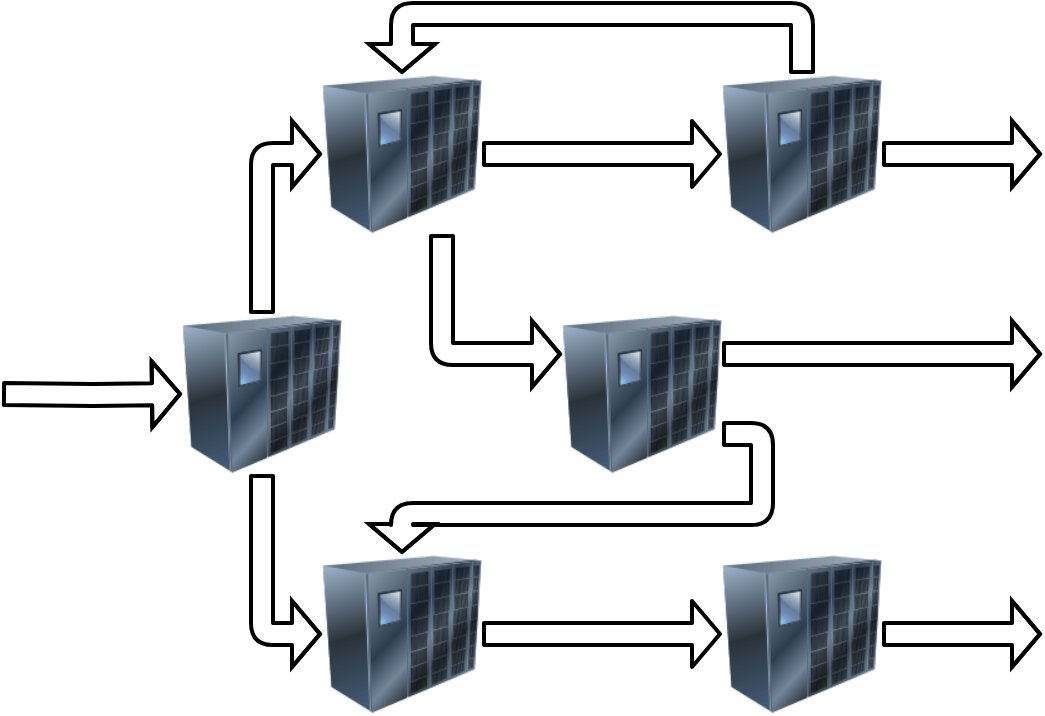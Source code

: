 <mxfile version="24.7.17">
  <diagram name="Page-1" id="55a83fd1-7818-8e21-69c5-c3457e3827bb">
    <mxGraphModel dx="2074" dy="1243" grid="1" gridSize="10" guides="1" tooltips="1" connect="1" arrows="1" fold="1" page="1" pageScale="1" pageWidth="1100" pageHeight="850" background="none" math="0" shadow="0">
      <root>
        <mxCell id="0" />
        <mxCell id="1" parent="0" />
        <mxCell id="DocvQjf_28A28v1DP7k2-8" style="edgeStyle=orthogonalEdgeStyle;rounded=1;orthogonalLoop=1;jettySize=auto;html=1;exitX=0.5;exitY=0;exitDx=0;exitDy=0;entryX=0;entryY=0.5;entryDx=0;entryDy=0;curved=0;shape=flexArrow;strokeWidth=2;startSize=4;endSize=4;fillColor=none;" edge="1" parent="1" source="DocvQjf_28A28v1DP7k2-1" target="DocvQjf_28A28v1DP7k2-2">
          <mxGeometry relative="1" as="geometry" />
        </mxCell>
        <mxCell id="DocvQjf_28A28v1DP7k2-11" style="edgeStyle=orthogonalEdgeStyle;shape=flexArrow;curved=0;rounded=1;orthogonalLoop=1;jettySize=auto;html=1;exitX=0.5;exitY=1;exitDx=0;exitDy=0;entryX=0;entryY=0.5;entryDx=0;entryDy=0;strokeColor=default;strokeWidth=2;align=center;verticalAlign=middle;fontFamily=Helvetica;fontSize=11;fontColor=default;labelBackgroundColor=default;startSize=4;endArrow=classic;endSize=4;fillColor=none;" edge="1" parent="1" source="DocvQjf_28A28v1DP7k2-1" target="DocvQjf_28A28v1DP7k2-3">
          <mxGeometry relative="1" as="geometry" />
        </mxCell>
        <mxCell id="DocvQjf_28A28v1DP7k2-21" style="edgeStyle=orthogonalEdgeStyle;shape=flexArrow;curved=0;rounded=1;orthogonalLoop=1;jettySize=auto;html=1;strokeColor=default;strokeWidth=2;align=center;verticalAlign=middle;fontFamily=Helvetica;fontSize=11;fontColor=default;labelBackgroundColor=default;startSize=4;endArrow=classic;endSize=4;fillColor=none;entryX=0;entryY=0.5;entryDx=0;entryDy=0;" edge="1" parent="1" target="DocvQjf_28A28v1DP7k2-1">
          <mxGeometry relative="1" as="geometry">
            <mxPoint x="160" y="510" as="sourcePoint" />
          </mxGeometry>
        </mxCell>
        <mxCell id="DocvQjf_28A28v1DP7k2-1" value="" style="image;html=1;image=img/lib/clip_art/networking/UPS_128x128.png" vertex="1" parent="1">
          <mxGeometry x="250" y="470" width="80" height="80" as="geometry" />
        </mxCell>
        <mxCell id="DocvQjf_28A28v1DP7k2-12" style="edgeStyle=orthogonalEdgeStyle;shape=flexArrow;curved=0;rounded=1;orthogonalLoop=1;jettySize=auto;html=1;entryX=0;entryY=0.5;entryDx=0;entryDy=0;strokeColor=default;strokeWidth=2;align=center;verticalAlign=middle;fontFamily=Helvetica;fontSize=11;fontColor=default;labelBackgroundColor=default;startSize=4;endArrow=classic;endSize=4;fillColor=none;" edge="1" parent="1" source="DocvQjf_28A28v1DP7k2-2" target="DocvQjf_28A28v1DP7k2-4">
          <mxGeometry relative="1" as="geometry" />
        </mxCell>
        <mxCell id="DocvQjf_28A28v1DP7k2-14" style="edgeStyle=orthogonalEdgeStyle;shape=flexArrow;curved=0;rounded=1;orthogonalLoop=1;jettySize=auto;html=1;exitX=0.75;exitY=1;exitDx=0;exitDy=0;entryX=0;entryY=0.25;entryDx=0;entryDy=0;strokeColor=default;strokeWidth=2;align=center;verticalAlign=middle;fontFamily=Helvetica;fontSize=11;fontColor=default;labelBackgroundColor=default;startSize=4;endArrow=classic;endSize=4;fillColor=none;" edge="1" parent="1" source="DocvQjf_28A28v1DP7k2-2" target="DocvQjf_28A28v1DP7k2-5">
          <mxGeometry relative="1" as="geometry" />
        </mxCell>
        <mxCell id="DocvQjf_28A28v1DP7k2-2" value="" style="image;html=1;image=img/lib/clip_art/networking/UPS_128x128.png" vertex="1" parent="1">
          <mxGeometry x="320" y="350" width="80" height="80" as="geometry" />
        </mxCell>
        <mxCell id="DocvQjf_28A28v1DP7k2-13" style="edgeStyle=orthogonalEdgeStyle;shape=flexArrow;curved=0;rounded=1;orthogonalLoop=1;jettySize=auto;html=1;strokeColor=default;strokeWidth=2;align=center;verticalAlign=middle;fontFamily=Helvetica;fontSize=11;fontColor=default;labelBackgroundColor=default;startSize=4;endArrow=classic;endSize=4;fillColor=none;" edge="1" parent="1" source="DocvQjf_28A28v1DP7k2-3" target="DocvQjf_28A28v1DP7k2-6">
          <mxGeometry relative="1" as="geometry" />
        </mxCell>
        <mxCell id="DocvQjf_28A28v1DP7k2-3" value="" style="image;html=1;image=img/lib/clip_art/networking/UPS_128x128.png" vertex="1" parent="1">
          <mxGeometry x="320" y="590" width="80" height="80" as="geometry" />
        </mxCell>
        <mxCell id="DocvQjf_28A28v1DP7k2-17" style="edgeStyle=orthogonalEdgeStyle;shape=flexArrow;curved=0;rounded=1;orthogonalLoop=1;jettySize=auto;html=1;strokeColor=default;strokeWidth=2;align=center;verticalAlign=middle;fontFamily=Helvetica;fontSize=11;fontColor=default;labelBackgroundColor=default;startSize=4;endArrow=classic;endSize=4;fillColor=none;" edge="1" parent="1" source="DocvQjf_28A28v1DP7k2-4">
          <mxGeometry relative="1" as="geometry">
            <mxPoint x="680" y="390" as="targetPoint" />
          </mxGeometry>
        </mxCell>
        <mxCell id="DocvQjf_28A28v1DP7k2-19" style="edgeStyle=orthogonalEdgeStyle;shape=flexArrow;curved=0;rounded=1;orthogonalLoop=1;jettySize=auto;html=1;exitX=0.5;exitY=0;exitDx=0;exitDy=0;entryX=0.5;entryY=0;entryDx=0;entryDy=0;strokeColor=default;strokeWidth=2;align=center;verticalAlign=middle;fontFamily=Helvetica;fontSize=11;fontColor=default;labelBackgroundColor=default;startSize=4;endArrow=classic;endSize=4;fillColor=none;" edge="1" parent="1" source="DocvQjf_28A28v1DP7k2-4" target="DocvQjf_28A28v1DP7k2-2">
          <mxGeometry relative="1" as="geometry">
            <Array as="points">
              <mxPoint x="560" y="320" />
              <mxPoint x="360" y="320" />
            </Array>
          </mxGeometry>
        </mxCell>
        <mxCell id="DocvQjf_28A28v1DP7k2-4" value="" style="image;html=1;image=img/lib/clip_art/networking/UPS_128x128.png" vertex="1" parent="1">
          <mxGeometry x="520" y="350" width="80" height="80" as="geometry" />
        </mxCell>
        <mxCell id="DocvQjf_28A28v1DP7k2-16" style="edgeStyle=orthogonalEdgeStyle;shape=flexArrow;curved=0;rounded=1;orthogonalLoop=1;jettySize=auto;html=1;exitX=1;exitY=0.75;exitDx=0;exitDy=0;strokeColor=default;strokeWidth=2;align=center;verticalAlign=middle;fontFamily=Helvetica;fontSize=11;fontColor=default;labelBackgroundColor=default;startSize=4;endArrow=classic;endSize=4;fillColor=none;" edge="1" parent="1" source="DocvQjf_28A28v1DP7k2-5" target="DocvQjf_28A28v1DP7k2-3">
          <mxGeometry relative="1" as="geometry" />
        </mxCell>
        <mxCell id="DocvQjf_28A28v1DP7k2-20" style="edgeStyle=orthogonalEdgeStyle;shape=flexArrow;curved=0;rounded=1;orthogonalLoop=1;jettySize=auto;html=1;exitX=1;exitY=0.25;exitDx=0;exitDy=0;strokeColor=default;strokeWidth=2;align=center;verticalAlign=middle;fontFamily=Helvetica;fontSize=11;fontColor=default;labelBackgroundColor=default;startSize=4;endArrow=classic;endSize=4;fillColor=none;" edge="1" parent="1" source="DocvQjf_28A28v1DP7k2-5">
          <mxGeometry relative="1" as="geometry">
            <mxPoint x="680" y="490" as="targetPoint" />
          </mxGeometry>
        </mxCell>
        <mxCell id="DocvQjf_28A28v1DP7k2-5" value="" style="image;html=1;image=img/lib/clip_art/networking/UPS_128x128.png" vertex="1" parent="1">
          <mxGeometry x="440" y="470" width="80" height="80" as="geometry" />
        </mxCell>
        <mxCell id="DocvQjf_28A28v1DP7k2-18" style="edgeStyle=orthogonalEdgeStyle;shape=flexArrow;curved=0;rounded=1;orthogonalLoop=1;jettySize=auto;html=1;exitX=1;exitY=0.5;exitDx=0;exitDy=0;strokeColor=default;strokeWidth=2;align=center;verticalAlign=middle;fontFamily=Helvetica;fontSize=11;fontColor=default;labelBackgroundColor=default;startSize=4;endArrow=classic;endSize=4;fillColor=none;" edge="1" parent="1" source="DocvQjf_28A28v1DP7k2-6">
          <mxGeometry relative="1" as="geometry">
            <mxPoint x="680" y="630" as="targetPoint" />
          </mxGeometry>
        </mxCell>
        <mxCell id="DocvQjf_28A28v1DP7k2-6" value="" style="image;html=1;image=img/lib/clip_art/networking/UPS_128x128.png" vertex="1" parent="1">
          <mxGeometry x="520" y="590" width="80" height="80" as="geometry" />
        </mxCell>
      </root>
    </mxGraphModel>
  </diagram>
</mxfile>
